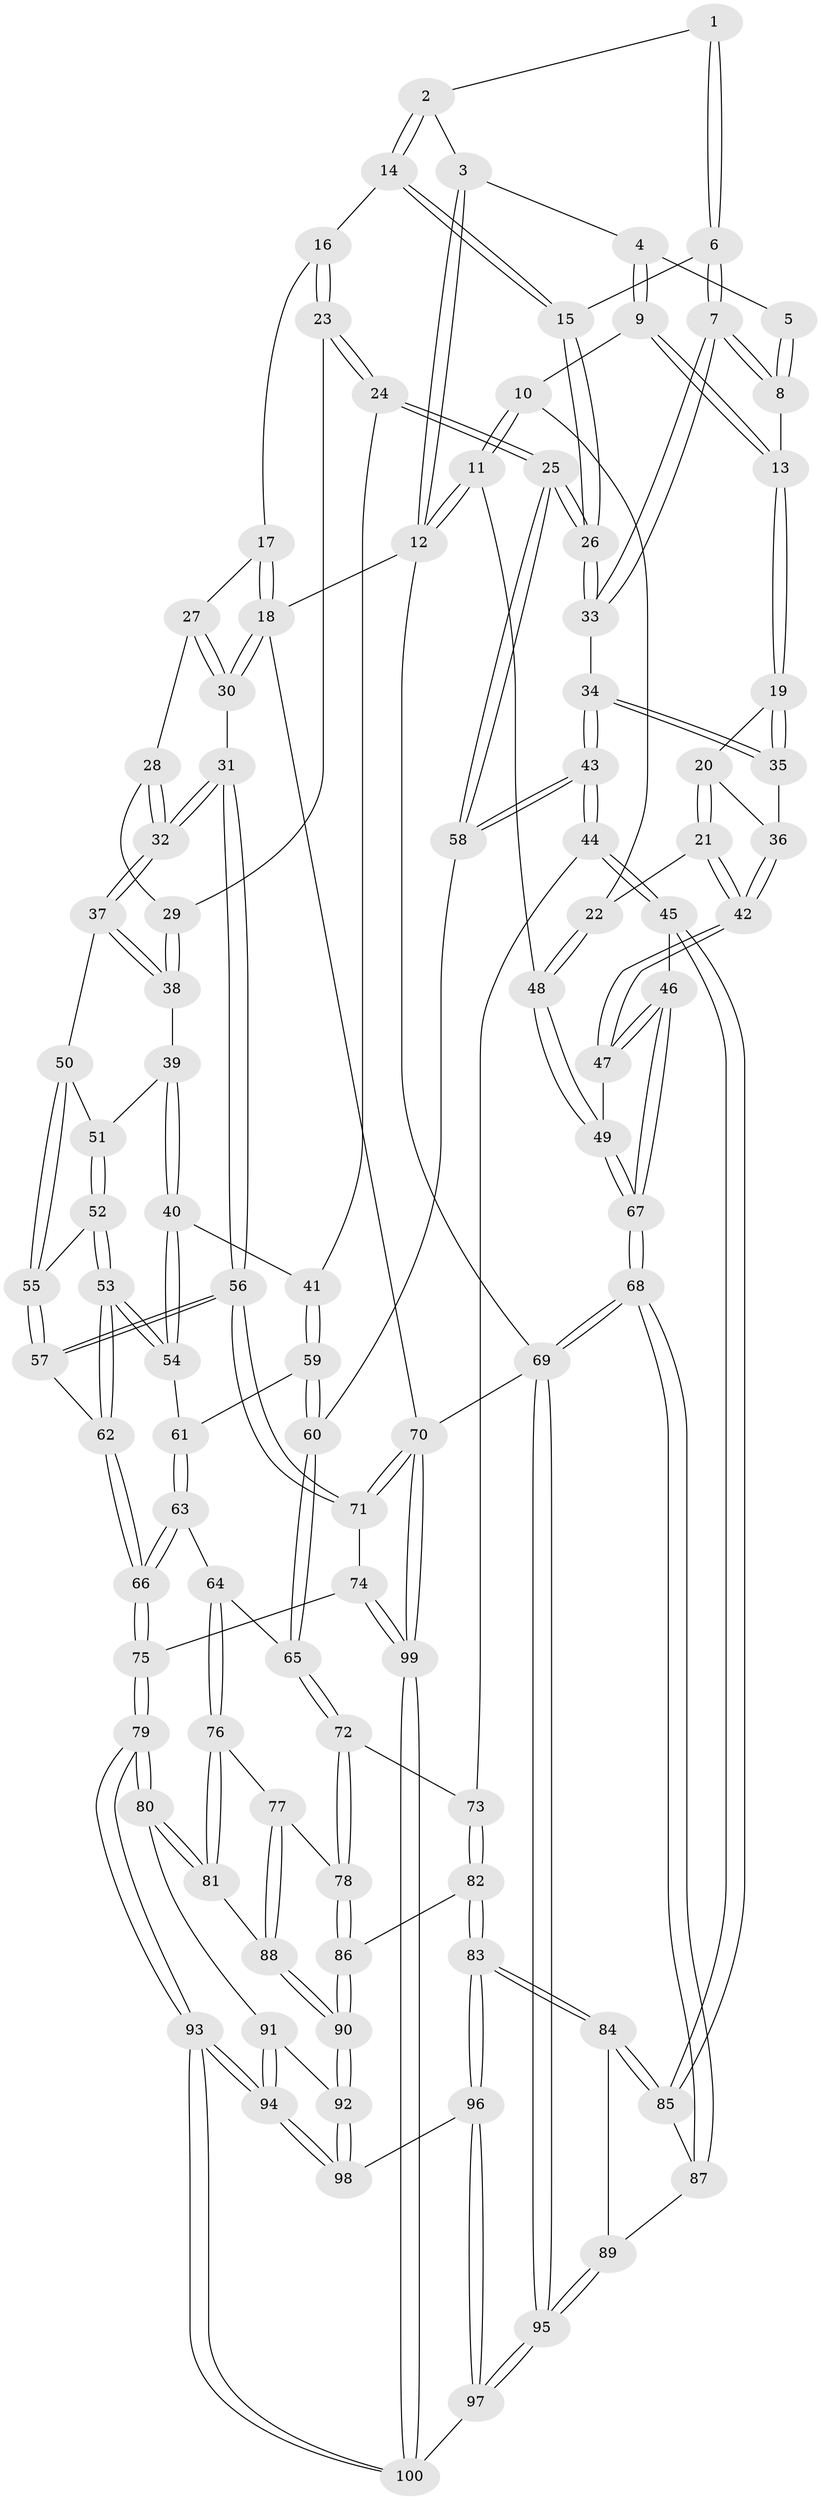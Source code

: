 // Generated by graph-tools (version 1.1) at 2025/27/03/15/25 16:27:56]
// undirected, 100 vertices, 247 edges
graph export_dot {
graph [start="1"]
  node [color=gray90,style=filled];
  1 [pos="+0.295767240879545+0.07818640407268838"];
  2 [pos="+0.5511598672508446+0"];
  3 [pos="+0.05571326691894395+0"];
  4 [pos="+0.1348454162437406+0"];
  5 [pos="+0.27943706296532+0.08371700135109907"];
  6 [pos="+0.3980424070618548+0.18572191126724816"];
  7 [pos="+0.337079269907944+0.22558988016241843"];
  8 [pos="+0.2554502924104321+0.20435576083340048"];
  9 [pos="+0.144306822910062+0.15183640333101603"];
  10 [pos="+0.10714976358539963+0.16886611755163186"];
  11 [pos="+0+0.09047309744673443"];
  12 [pos="+0+0"];
  13 [pos="+0.21550809945077404+0.20746332684676688"];
  14 [pos="+0.632972466917218+0"];
  15 [pos="+0.46007584468953844+0.15321883792917257"];
  16 [pos="+0.6373371299378191+0"];
  17 [pos="+0.7514739791249839+0"];
  18 [pos="+1+0"];
  19 [pos="+0.20216594559051881+0.24251343261037603"];
  20 [pos="+0.16358713770162395+0.28359755555154087"];
  21 [pos="+0.061112789684893774+0.363325607860026"];
  22 [pos="+0.009083428401322294+0.34277074335392727"];
  23 [pos="+0.7043493633089593+0.25860029639692006"];
  24 [pos="+0.6288329536331588+0.38765181275244787"];
  25 [pos="+0.5598698857040086+0.41926773849330157"];
  26 [pos="+0.5291126194277772+0.40279007313919"];
  27 [pos="+0.9127019054586009+0.2196907150372459"];
  28 [pos="+0.9111566037373977+0.22302339538117044"];
  29 [pos="+0.8290275562848294+0.30526142590535643"];
  30 [pos="+1+0.14316874933811113"];
  31 [pos="+1+0.3886383719168248"];
  32 [pos="+1+0.3907259017440165"];
  33 [pos="+0.35431226302026536+0.39847232696157125"];
  34 [pos="+0.349983946029307+0.4023223315961192"];
  35 [pos="+0.24112234394205223+0.3825125989806627"];
  36 [pos="+0.20610216740924966+0.3943499590788142"];
  37 [pos="+0.9789876518317533+0.39921222680073165"];
  38 [pos="+0.8532232161630838+0.34417275844263323"];
  39 [pos="+0.8097851958649003+0.4313377275570782"];
  40 [pos="+0.7374082240262619+0.45696368539084314"];
  41 [pos="+0.7247271357216826+0.4555305521409477"];
  42 [pos="+0.12673293121270643+0.43385422793548495"];
  43 [pos="+0.2955270286641957+0.6077354839355502"];
  44 [pos="+0.29493354984125714+0.6084440854251429"];
  45 [pos="+0.26081502753648494+0.6201288324240433"];
  46 [pos="+0.15569235727645903+0.5950220067932706"];
  47 [pos="+0.13658486329689754+0.5226979310536799"];
  48 [pos="+0+0.3436436197583418"];
  49 [pos="+0+0.4280498255109181"];
  50 [pos="+0.9531623875047887+0.4319531633033989"];
  51 [pos="+0.8244395080725296+0.44704294445081033"];
  52 [pos="+0.8634669275095466+0.5081966148206235"];
  53 [pos="+0.8333797751377292+0.5586907564281771"];
  54 [pos="+0.8155141022648124+0.5471395098688027"];
  55 [pos="+0.9182740683252977+0.4855025401830168"];
  56 [pos="+1+0.6761595842945656"];
  57 [pos="+0.9829640614523175+0.6270742082004982"];
  58 [pos="+0.5497011801170841+0.5490464065199329"];
  59 [pos="+0.7171890898468217+0.5313391448582517"];
  60 [pos="+0.5685718680198382+0.5837433982539459"];
  61 [pos="+0.7254087386935084+0.5496513404231743"];
  62 [pos="+0.8442920056679056+0.6440719663003563"];
  63 [pos="+0.7197364132798777+0.6545528892170048"];
  64 [pos="+0.5982352235849637+0.6460122219666092"];
  65 [pos="+0.5873945209900052+0.6376076414194016"];
  66 [pos="+0.8006968142376152+0.6912493516832343"];
  67 [pos="+0+0.7968130370013708"];
  68 [pos="+0+1"];
  69 [pos="+0+1"];
  70 [pos="+1+1"];
  71 [pos="+1+0.7090414338406299"];
  72 [pos="+0.480197802305515+0.7134541937953395"];
  73 [pos="+0.36872600471900685+0.6771750728058913"];
  74 [pos="+0.884588250327+0.8266315790284903"];
  75 [pos="+0.8089482691436833+0.8015642343148935"];
  76 [pos="+0.6078448020588272+0.7381618835177317"];
  77 [pos="+0.5785433690909896+0.7800414707143878"];
  78 [pos="+0.48126183463654837+0.7993687151748827"];
  79 [pos="+0.7957690360757771+0.8138548545567768"];
  80 [pos="+0.6917432468062371+0.8128576752512865"];
  81 [pos="+0.6774282798235112+0.8060802869918698"];
  82 [pos="+0.39339595274805295+0.8480223204876625"];
  83 [pos="+0.37218672809950876+0.8738366336369375"];
  84 [pos="+0.2867171553225456+0.8238352430883558"];
  85 [pos="+0.2525695774608633+0.7322395317106901"];
  86 [pos="+0.4768264556718961+0.8092833206088923"];
  87 [pos="+0.16577595854352298+0.8033356875513694"];
  88 [pos="+0.5863672719089459+0.841190017755561"];
  89 [pos="+0.24277431012224057+0.8548594227155283"];
  90 [pos="+0.5629674012727477+0.8997395599948055"];
  91 [pos="+0.6647260697161057+0.8490735745461967"];
  92 [pos="+0.56929659320418+0.9249404938515224"];
  93 [pos="+0.7013000968952381+1"];
  94 [pos="+0.6873562869527113+1"];
  95 [pos="+0+1"];
  96 [pos="+0.37669084137825687+0.9473921398530446"];
  97 [pos="+0.23681299795893088+1"];
  98 [pos="+0.5692786953848222+0.9351567168146148"];
  99 [pos="+1+1"];
  100 [pos="+0.7153845082607625+1"];
  1 -- 2;
  1 -- 6;
  1 -- 6;
  2 -- 3;
  2 -- 14;
  2 -- 14;
  3 -- 4;
  3 -- 12;
  3 -- 12;
  4 -- 5;
  4 -- 9;
  4 -- 9;
  5 -- 8;
  5 -- 8;
  6 -- 7;
  6 -- 7;
  6 -- 15;
  7 -- 8;
  7 -- 8;
  7 -- 33;
  7 -- 33;
  8 -- 13;
  9 -- 10;
  9 -- 13;
  9 -- 13;
  10 -- 11;
  10 -- 11;
  10 -- 22;
  11 -- 12;
  11 -- 12;
  11 -- 48;
  12 -- 18;
  12 -- 69;
  13 -- 19;
  13 -- 19;
  14 -- 15;
  14 -- 15;
  14 -- 16;
  15 -- 26;
  15 -- 26;
  16 -- 17;
  16 -- 23;
  16 -- 23;
  17 -- 18;
  17 -- 18;
  17 -- 27;
  18 -- 30;
  18 -- 30;
  18 -- 70;
  19 -- 20;
  19 -- 35;
  19 -- 35;
  20 -- 21;
  20 -- 21;
  20 -- 36;
  21 -- 22;
  21 -- 42;
  21 -- 42;
  22 -- 48;
  22 -- 48;
  23 -- 24;
  23 -- 24;
  23 -- 29;
  24 -- 25;
  24 -- 25;
  24 -- 41;
  25 -- 26;
  25 -- 26;
  25 -- 58;
  25 -- 58;
  26 -- 33;
  26 -- 33;
  27 -- 28;
  27 -- 30;
  27 -- 30;
  28 -- 29;
  28 -- 32;
  28 -- 32;
  29 -- 38;
  29 -- 38;
  30 -- 31;
  31 -- 32;
  31 -- 32;
  31 -- 56;
  31 -- 56;
  32 -- 37;
  32 -- 37;
  33 -- 34;
  34 -- 35;
  34 -- 35;
  34 -- 43;
  34 -- 43;
  35 -- 36;
  36 -- 42;
  36 -- 42;
  37 -- 38;
  37 -- 38;
  37 -- 50;
  38 -- 39;
  39 -- 40;
  39 -- 40;
  39 -- 51;
  40 -- 41;
  40 -- 54;
  40 -- 54;
  41 -- 59;
  41 -- 59;
  42 -- 47;
  42 -- 47;
  43 -- 44;
  43 -- 44;
  43 -- 58;
  43 -- 58;
  44 -- 45;
  44 -- 45;
  44 -- 73;
  45 -- 46;
  45 -- 85;
  45 -- 85;
  46 -- 47;
  46 -- 47;
  46 -- 67;
  46 -- 67;
  47 -- 49;
  48 -- 49;
  48 -- 49;
  49 -- 67;
  49 -- 67;
  50 -- 51;
  50 -- 55;
  50 -- 55;
  51 -- 52;
  51 -- 52;
  52 -- 53;
  52 -- 53;
  52 -- 55;
  53 -- 54;
  53 -- 54;
  53 -- 62;
  53 -- 62;
  54 -- 61;
  55 -- 57;
  55 -- 57;
  56 -- 57;
  56 -- 57;
  56 -- 71;
  56 -- 71;
  57 -- 62;
  58 -- 60;
  59 -- 60;
  59 -- 60;
  59 -- 61;
  60 -- 65;
  60 -- 65;
  61 -- 63;
  61 -- 63;
  62 -- 66;
  62 -- 66;
  63 -- 64;
  63 -- 66;
  63 -- 66;
  64 -- 65;
  64 -- 76;
  64 -- 76;
  65 -- 72;
  65 -- 72;
  66 -- 75;
  66 -- 75;
  67 -- 68;
  67 -- 68;
  68 -- 69;
  68 -- 69;
  68 -- 87;
  68 -- 87;
  69 -- 95;
  69 -- 95;
  69 -- 70;
  70 -- 71;
  70 -- 71;
  70 -- 99;
  70 -- 99;
  71 -- 74;
  72 -- 73;
  72 -- 78;
  72 -- 78;
  73 -- 82;
  73 -- 82;
  74 -- 75;
  74 -- 99;
  74 -- 99;
  75 -- 79;
  75 -- 79;
  76 -- 77;
  76 -- 81;
  76 -- 81;
  77 -- 78;
  77 -- 88;
  77 -- 88;
  78 -- 86;
  78 -- 86;
  79 -- 80;
  79 -- 80;
  79 -- 93;
  79 -- 93;
  80 -- 81;
  80 -- 81;
  80 -- 91;
  81 -- 88;
  82 -- 83;
  82 -- 83;
  82 -- 86;
  83 -- 84;
  83 -- 84;
  83 -- 96;
  83 -- 96;
  84 -- 85;
  84 -- 85;
  84 -- 89;
  85 -- 87;
  86 -- 90;
  86 -- 90;
  87 -- 89;
  88 -- 90;
  88 -- 90;
  89 -- 95;
  89 -- 95;
  90 -- 92;
  90 -- 92;
  91 -- 92;
  91 -- 94;
  91 -- 94;
  92 -- 98;
  92 -- 98;
  93 -- 94;
  93 -- 94;
  93 -- 100;
  93 -- 100;
  94 -- 98;
  94 -- 98;
  95 -- 97;
  95 -- 97;
  96 -- 97;
  96 -- 97;
  96 -- 98;
  97 -- 100;
  99 -- 100;
  99 -- 100;
}
